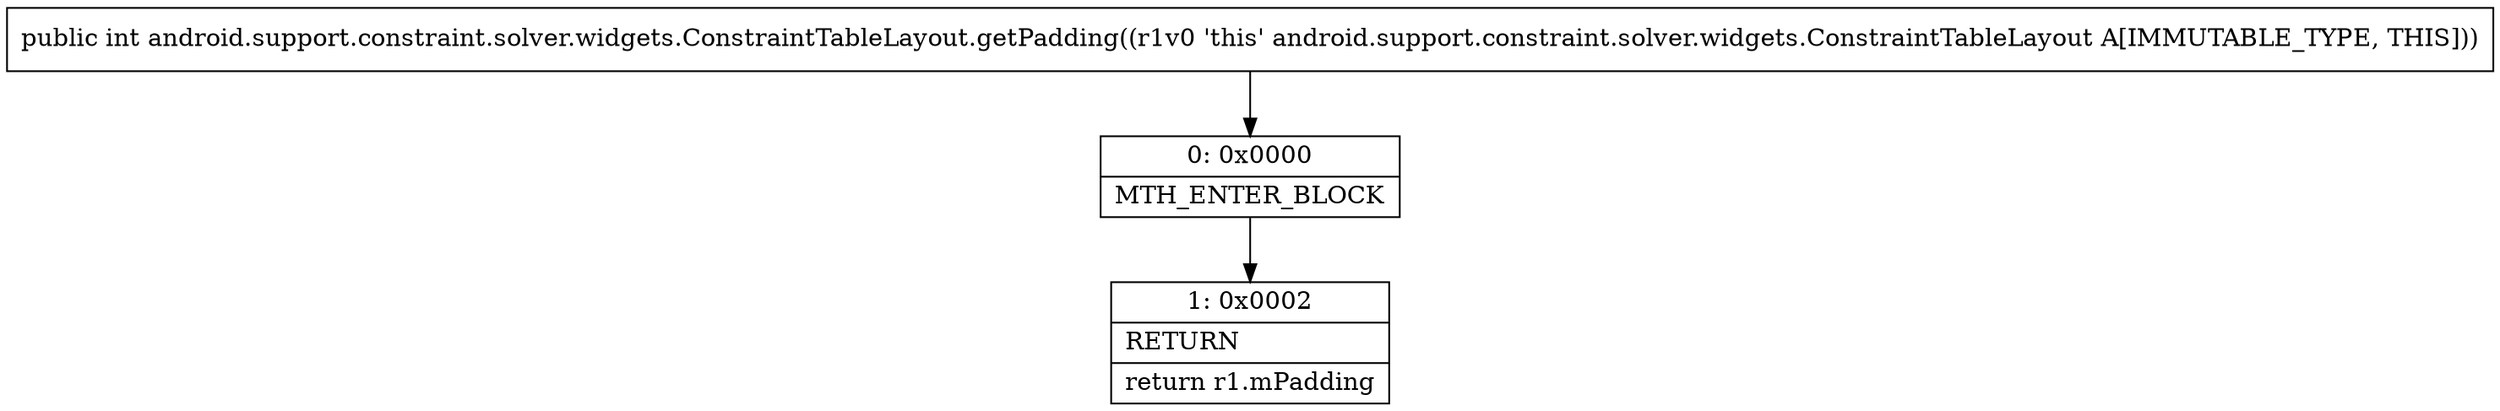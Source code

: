 digraph "CFG forandroid.support.constraint.solver.widgets.ConstraintTableLayout.getPadding()I" {
Node_0 [shape=record,label="{0\:\ 0x0000|MTH_ENTER_BLOCK\l}"];
Node_1 [shape=record,label="{1\:\ 0x0002|RETURN\l|return r1.mPadding\l}"];
MethodNode[shape=record,label="{public int android.support.constraint.solver.widgets.ConstraintTableLayout.getPadding((r1v0 'this' android.support.constraint.solver.widgets.ConstraintTableLayout A[IMMUTABLE_TYPE, THIS])) }"];
MethodNode -> Node_0;
Node_0 -> Node_1;
}

